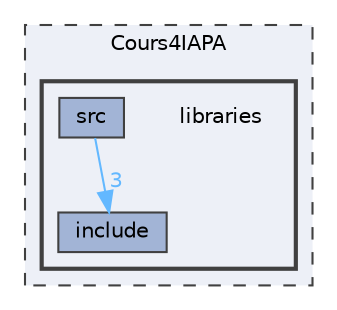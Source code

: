 digraph "C:/Users/k.yang/Documents/Cours4IAPA/Cours4IAPA/libraries"
{
 // LATEX_PDF_SIZE
  bgcolor="transparent";
  edge [fontname=Helvetica,fontsize=10,labelfontname=Helvetica,labelfontsize=10];
  node [fontname=Helvetica,fontsize=10,shape=box,height=0.2,width=0.4];
  compound=true
  subgraph clusterdir_e899d546ff3d215f0f2b4f093de1626d {
    graph [ bgcolor="#edf0f7", pencolor="grey25", label="Cours4IAPA", fontname=Helvetica,fontsize=10 style="filled,dashed", URL="dir_e899d546ff3d215f0f2b4f093de1626d.html",tooltip=""]
  subgraph clusterdir_119f9a01e6b347c261e407da85fa5737 {
    graph [ bgcolor="#edf0f7", pencolor="grey25", label="", fontname=Helvetica,fontsize=10 style="filled,bold", URL="dir_119f9a01e6b347c261e407da85fa5737.html",tooltip=""]
    dir_119f9a01e6b347c261e407da85fa5737 [shape=plaintext, label="libraries"];
  dir_ddcf5f9c057959b5713e7988821e4391 [label="include", fillcolor="#a2b4d6", color="grey25", style="filled", URL="dir_ddcf5f9c057959b5713e7988821e4391.html",tooltip=""];
  dir_964ed72c2ba05bf7da80fc43fff39221 [label="src", fillcolor="#a2b4d6", color="grey25", style="filled", URL="dir_964ed72c2ba05bf7da80fc43fff39221.html",tooltip=""];
  }
  }
  dir_964ed72c2ba05bf7da80fc43fff39221->dir_ddcf5f9c057959b5713e7988821e4391 [headlabel="3", labeldistance=1.5 headhref="dir_000003_000001.html" href="dir_000003_000001.html" color="steelblue1" fontcolor="steelblue1"];
}

